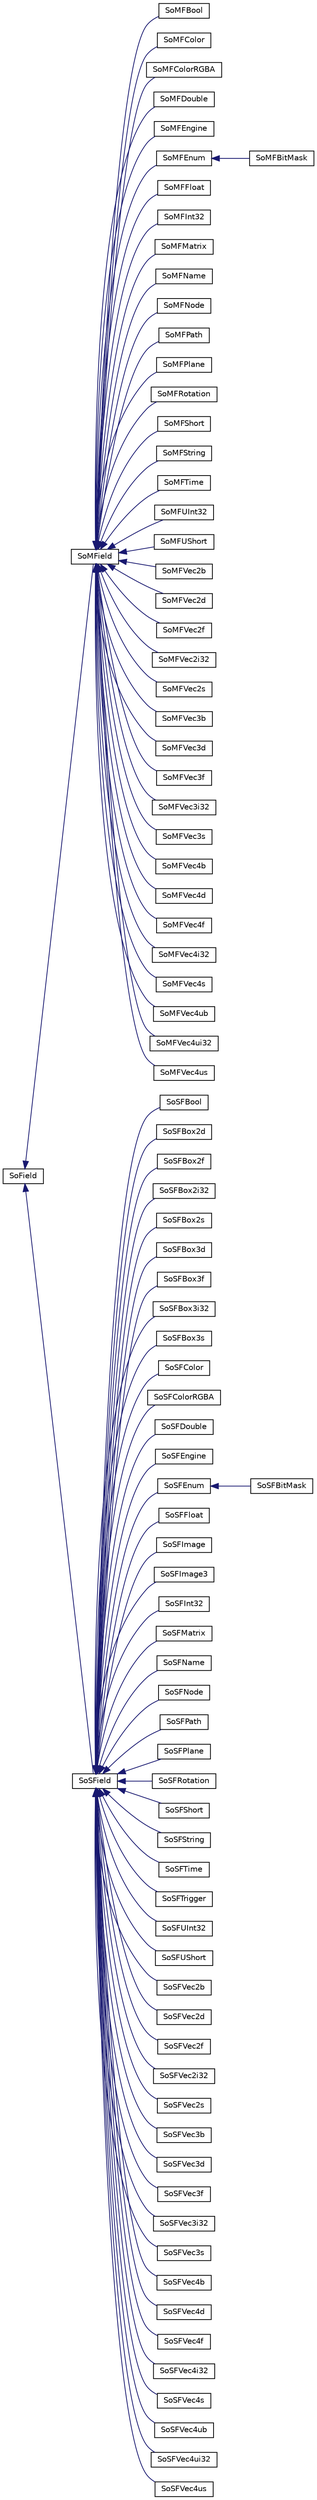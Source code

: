 digraph "Graphical Class Hierarchy"
{
 // LATEX_PDF_SIZE
  edge [fontname="Helvetica",fontsize="10",labelfontname="Helvetica",labelfontsize="10"];
  node [fontname="Helvetica",fontsize="10",shape=record];
  rankdir="LR";
  Node0 [label="SoField",height=0.2,width=0.4,color="black", fillcolor="white", style="filled",URL="$classSoField.html",tooltip="The SoField class is the top-level abstract base class for fields."];
  Node0 -> Node1 [dir="back",color="midnightblue",fontsize="10",style="solid",fontname="Helvetica"];
  Node1 [label="SoMField",height=0.2,width=0.4,color="black", fillcolor="white", style="filled",URL="$classSoMField.html",tooltip="The SoMField class is the base class for fields which can contain multiple values."];
  Node1 -> Node2 [dir="back",color="midnightblue",fontsize="10",style="solid",fontname="Helvetica"];
  Node2 [label="SoMFBool",height=0.2,width=0.4,color="black", fillcolor="white", style="filled",URL="$classSoMFBool.html",tooltip="The SoMFBool class is a container for SbBool values."];
  Node1 -> Node3 [dir="back",color="midnightblue",fontsize="10",style="solid",fontname="Helvetica"];
  Node3 [label="SoMFColor",height=0.2,width=0.4,color="black", fillcolor="white", style="filled",URL="$classSoMFColor.html",tooltip="The SoMFColor class is a container for SbColor values."];
  Node1 -> Node4 [dir="back",color="midnightblue",fontsize="10",style="solid",fontname="Helvetica"];
  Node4 [label="SoMFColorRGBA",height=0.2,width=0.4,color="black", fillcolor="white", style="filled",URL="$classSoMFColorRGBA.html",tooltip="The SoMFColorRGBA class is a container for SbColor4f values."];
  Node1 -> Node5 [dir="back",color="midnightblue",fontsize="10",style="solid",fontname="Helvetica"];
  Node5 [label="SoMFDouble",height=0.2,width=0.4,color="black", fillcolor="white", style="filled",URL="$classSoMFDouble.html",tooltip="The SoMFDouble class is a container for double float precision point values."];
  Node1 -> Node6 [dir="back",color="midnightblue",fontsize="10",style="solid",fontname="Helvetica"];
  Node6 [label="SoMFEngine",height=0.2,width=0.4,color="black", fillcolor="white", style="filled",URL="$classSoMFEngine.html",tooltip="The SoMFEngine class is a container for engines."];
  Node1 -> Node7 [dir="back",color="midnightblue",fontsize="10",style="solid",fontname="Helvetica"];
  Node7 [label="SoMFEnum",height=0.2,width=0.4,color="black", fillcolor="white", style="filled",URL="$classSoMFEnum.html",tooltip="The SoMFEnum class is a container for a set of enumerated values."];
  Node7 -> Node8 [dir="back",color="midnightblue",fontsize="10",style="solid",fontname="Helvetica"];
  Node8 [label="SoMFBitMask",height=0.2,width=0.4,color="black", fillcolor="white", style="filled",URL="$classSoMFBitMask.html",tooltip="The SoMFBitMask class is a container for a set of bitmasks."];
  Node1 -> Node9 [dir="back",color="midnightblue",fontsize="10",style="solid",fontname="Helvetica"];
  Node9 [label="SoMFFloat",height=0.2,width=0.4,color="black", fillcolor="white", style="filled",URL="$classSoMFFloat.html",tooltip="The SoMFFloat class is a container for floating point values."];
  Node1 -> Node10 [dir="back",color="midnightblue",fontsize="10",style="solid",fontname="Helvetica"];
  Node10 [label="SoMFInt32",height=0.2,width=0.4,color="black", fillcolor="white", style="filled",URL="$classSoMFInt32.html",tooltip="The SoMFInt32 class is a container for 32-bit integer values."];
  Node1 -> Node11 [dir="back",color="midnightblue",fontsize="10",style="solid",fontname="Helvetica"];
  Node11 [label="SoMFMatrix",height=0.2,width=0.4,color="black", fillcolor="white", style="filled",URL="$classSoMFMatrix.html",tooltip="The SoMFMatrix class is a container for SbMatrix values."];
  Node1 -> Node12 [dir="back",color="midnightblue",fontsize="10",style="solid",fontname="Helvetica"];
  Node12 [label="SoMFName",height=0.2,width=0.4,color="black", fillcolor="white", style="filled",URL="$classSoMFName.html",tooltip="The SoMFName class is a container for SbName values."];
  Node1 -> Node13 [dir="back",color="midnightblue",fontsize="10",style="solid",fontname="Helvetica"];
  Node13 [label="SoMFNode",height=0.2,width=0.4,color="black", fillcolor="white", style="filled",URL="$classSoMFNode.html",tooltip="The SoMFNode class is a container for nodes."];
  Node1 -> Node14 [dir="back",color="midnightblue",fontsize="10",style="solid",fontname="Helvetica"];
  Node14 [label="SoMFPath",height=0.2,width=0.4,color="black", fillcolor="white", style="filled",URL="$classSoMFPath.html",tooltip="The SoMFPath class is a container for paths."];
  Node1 -> Node15 [dir="back",color="midnightblue",fontsize="10",style="solid",fontname="Helvetica"];
  Node15 [label="SoMFPlane",height=0.2,width=0.4,color="black", fillcolor="white", style="filled",URL="$classSoMFPlane.html",tooltip="The SoMFPlane class is a container for SbPlane values."];
  Node1 -> Node16 [dir="back",color="midnightblue",fontsize="10",style="solid",fontname="Helvetica"];
  Node16 [label="SoMFRotation",height=0.2,width=0.4,color="black", fillcolor="white", style="filled",URL="$classSoMFRotation.html",tooltip="The SoMFRotation class is a container for SbRotation values."];
  Node1 -> Node17 [dir="back",color="midnightblue",fontsize="10",style="solid",fontname="Helvetica"];
  Node17 [label="SoMFShort",height=0.2,width=0.4,color="black", fillcolor="white", style="filled",URL="$classSoMFShort.html",tooltip="The SoMFShort class is a container for short integer values."];
  Node1 -> Node18 [dir="back",color="midnightblue",fontsize="10",style="solid",fontname="Helvetica"];
  Node18 [label="SoMFString",height=0.2,width=0.4,color="black", fillcolor="white", style="filled",URL="$classSoMFString.html",tooltip="The SoMFString class is a container for SbString values."];
  Node1 -> Node19 [dir="back",color="midnightblue",fontsize="10",style="solid",fontname="Helvetica"];
  Node19 [label="SoMFTime",height=0.2,width=0.4,color="black", fillcolor="white", style="filled",URL="$classSoMFTime.html",tooltip="The SoMFTime class is a container for SbTime values."];
  Node1 -> Node20 [dir="back",color="midnightblue",fontsize="10",style="solid",fontname="Helvetica"];
  Node20 [label="SoMFUInt32",height=0.2,width=0.4,color="black", fillcolor="white", style="filled",URL="$classSoMFUInt32.html",tooltip="The SoMFUInt32 class is a container for 32-bit unsigned integer values."];
  Node1 -> Node21 [dir="back",color="midnightblue",fontsize="10",style="solid",fontname="Helvetica"];
  Node21 [label="SoMFUShort",height=0.2,width=0.4,color="black", fillcolor="white", style="filled",URL="$classSoMFUShort.html",tooltip="The SoMFUShort class is a container for unsigned short integer values."];
  Node1 -> Node22 [dir="back",color="midnightblue",fontsize="10",style="solid",fontname="Helvetica"];
  Node22 [label="SoMFVec2b",height=0.2,width=0.4,color="black", fillcolor="white", style="filled",URL="$classSoMFVec2b.html",tooltip="The SoMFVec2b class is a container for SbVec2b vectors."];
  Node1 -> Node23 [dir="back",color="midnightblue",fontsize="10",style="solid",fontname="Helvetica"];
  Node23 [label="SoMFVec2d",height=0.2,width=0.4,color="black", fillcolor="white", style="filled",URL="$classSoMFVec2d.html",tooltip="The SoMFVec2d class is a container for SbVec2d vectors."];
  Node1 -> Node24 [dir="back",color="midnightblue",fontsize="10",style="solid",fontname="Helvetica"];
  Node24 [label="SoMFVec2f",height=0.2,width=0.4,color="black", fillcolor="white", style="filled",URL="$classSoMFVec2f.html",tooltip="The SoMFVec2f class is a container for SbVec2f vectors."];
  Node1 -> Node25 [dir="back",color="midnightblue",fontsize="10",style="solid",fontname="Helvetica"];
  Node25 [label="SoMFVec2i32",height=0.2,width=0.4,color="black", fillcolor="white", style="filled",URL="$classSoMFVec2i32.html",tooltip="The SoMFVec2i32 class is a container for SbVec2i32 vectors."];
  Node1 -> Node26 [dir="back",color="midnightblue",fontsize="10",style="solid",fontname="Helvetica"];
  Node26 [label="SoMFVec2s",height=0.2,width=0.4,color="black", fillcolor="white", style="filled",URL="$classSoMFVec2s.html",tooltip="The SoMFVec2s class is a container for SbVec2s vectors."];
  Node1 -> Node27 [dir="back",color="midnightblue",fontsize="10",style="solid",fontname="Helvetica"];
  Node27 [label="SoMFVec3b",height=0.2,width=0.4,color="black", fillcolor="white", style="filled",URL="$classSoMFVec3b.html",tooltip="The SoMFVec3b class is a container for SbVec3b vectors."];
  Node1 -> Node28 [dir="back",color="midnightblue",fontsize="10",style="solid",fontname="Helvetica"];
  Node28 [label="SoMFVec3d",height=0.2,width=0.4,color="black", fillcolor="white", style="filled",URL="$classSoMFVec3d.html",tooltip="The SoMFVec3d class is a container for SbVec3d vectors."];
  Node1 -> Node29 [dir="back",color="midnightblue",fontsize="10",style="solid",fontname="Helvetica"];
  Node29 [label="SoMFVec3f",height=0.2,width=0.4,color="black", fillcolor="white", style="filled",URL="$classSoMFVec3f.html",tooltip="The SoMFVec3f class is a container for SbVec3f vectors."];
  Node1 -> Node30 [dir="back",color="midnightblue",fontsize="10",style="solid",fontname="Helvetica"];
  Node30 [label="SoMFVec3i32",height=0.2,width=0.4,color="black", fillcolor="white", style="filled",URL="$classSoMFVec3i32.html",tooltip="The SoMFVec3i32 class is a container for SbVec3i32 vectors."];
  Node1 -> Node31 [dir="back",color="midnightblue",fontsize="10",style="solid",fontname="Helvetica"];
  Node31 [label="SoMFVec3s",height=0.2,width=0.4,color="black", fillcolor="white", style="filled",URL="$classSoMFVec3s.html",tooltip="The SoMFVec3s class is a container for SbVec3s vectors."];
  Node1 -> Node32 [dir="back",color="midnightblue",fontsize="10",style="solid",fontname="Helvetica"];
  Node32 [label="SoMFVec4b",height=0.2,width=0.4,color="black", fillcolor="white", style="filled",URL="$classSoMFVec4b.html",tooltip="The SoMFVec4b class is a container for SbVec4b vectors."];
  Node1 -> Node33 [dir="back",color="midnightblue",fontsize="10",style="solid",fontname="Helvetica"];
  Node33 [label="SoMFVec4d",height=0.2,width=0.4,color="black", fillcolor="white", style="filled",URL="$classSoMFVec4d.html",tooltip="The SoMFVec4d class is a container for SbVec4d vectors."];
  Node1 -> Node34 [dir="back",color="midnightblue",fontsize="10",style="solid",fontname="Helvetica"];
  Node34 [label="SoMFVec4f",height=0.2,width=0.4,color="black", fillcolor="white", style="filled",URL="$classSoMFVec4f.html",tooltip="The SoMFVec4f class is a container for SbVec4f vectors."];
  Node1 -> Node35 [dir="back",color="midnightblue",fontsize="10",style="solid",fontname="Helvetica"];
  Node35 [label="SoMFVec4i32",height=0.2,width=0.4,color="black", fillcolor="white", style="filled",URL="$classSoMFVec4i32.html",tooltip="The SoMFVec4i32 class is a container for SbVec4i32 vectors."];
  Node1 -> Node36 [dir="back",color="midnightblue",fontsize="10",style="solid",fontname="Helvetica"];
  Node36 [label="SoMFVec4s",height=0.2,width=0.4,color="black", fillcolor="white", style="filled",URL="$classSoMFVec4s.html",tooltip="The SoMFVec4s class is a container for SbVec4s vectors."];
  Node1 -> Node37 [dir="back",color="midnightblue",fontsize="10",style="solid",fontname="Helvetica"];
  Node37 [label="SoMFVec4ub",height=0.2,width=0.4,color="black", fillcolor="white", style="filled",URL="$classSoMFVec4ub.html",tooltip="The SoMFVec4ub class is a container for SbVec4ub vectors."];
  Node1 -> Node38 [dir="back",color="midnightblue",fontsize="10",style="solid",fontname="Helvetica"];
  Node38 [label="SoMFVec4ui32",height=0.2,width=0.4,color="black", fillcolor="white", style="filled",URL="$classSoMFVec4ui32.html",tooltip="The SoMFVec4ui32 class is a container for SbVec4ui32 vectors."];
  Node1 -> Node39 [dir="back",color="midnightblue",fontsize="10",style="solid",fontname="Helvetica"];
  Node39 [label="SoMFVec4us",height=0.2,width=0.4,color="black", fillcolor="white", style="filled",URL="$classSoMFVec4us.html",tooltip="The SoMFVec4us class is a container for SbVec4us vectors."];
  Node0 -> Node40 [dir="back",color="midnightblue",fontsize="10",style="solid",fontname="Helvetica"];
  Node40 [label="SoSField",height=0.2,width=0.4,color="black", fillcolor="white", style="filled",URL="$classSoSField.html",tooltip="The SoSField class is the base class for fields which contains only a single value."];
  Node40 -> Node41 [dir="back",color="midnightblue",fontsize="10",style="solid",fontname="Helvetica"];
  Node41 [label="SoSFBool",height=0.2,width=0.4,color="black", fillcolor="white", style="filled",URL="$classSoSFBool.html",tooltip="The SoSFBool class is a container for an SbBool value."];
  Node40 -> Node42 [dir="back",color="midnightblue",fontsize="10",style="solid",fontname="Helvetica"];
  Node42 [label="SoSFBox2d",height=0.2,width=0.4,color="black", fillcolor="white", style="filled",URL="$classSoSFBox2d.html",tooltip="The SoSFBox2d class is a container for an SbBox2d vector."];
  Node40 -> Node43 [dir="back",color="midnightblue",fontsize="10",style="solid",fontname="Helvetica"];
  Node43 [label="SoSFBox2f",height=0.2,width=0.4,color="black", fillcolor="white", style="filled",URL="$classSoSFBox2f.html",tooltip="The SoSFBox2f class is a container for an SbBox2f vector."];
  Node40 -> Node44 [dir="back",color="midnightblue",fontsize="10",style="solid",fontname="Helvetica"];
  Node44 [label="SoSFBox2i32",height=0.2,width=0.4,color="black", fillcolor="white", style="filled",URL="$classSoSFBox2i32.html",tooltip="The SoSFBox2i32 class is a container for an SbBox2i32 vector."];
  Node40 -> Node45 [dir="back",color="midnightblue",fontsize="10",style="solid",fontname="Helvetica"];
  Node45 [label="SoSFBox2s",height=0.2,width=0.4,color="black", fillcolor="white", style="filled",URL="$classSoSFBox2s.html",tooltip="The SoSFBox2s class is a container for an SbBox2s vector."];
  Node40 -> Node46 [dir="back",color="midnightblue",fontsize="10",style="solid",fontname="Helvetica"];
  Node46 [label="SoSFBox3d",height=0.2,width=0.4,color="black", fillcolor="white", style="filled",URL="$classSoSFBox3d.html",tooltip="The SoSFBox3d class is a container for an SbBox3d vector."];
  Node40 -> Node47 [dir="back",color="midnightblue",fontsize="10",style="solid",fontname="Helvetica"];
  Node47 [label="SoSFBox3f",height=0.2,width=0.4,color="black", fillcolor="white", style="filled",URL="$classSoSFBox3f.html",tooltip="The SoSFBox3f class is a container for an SbBox3f vector."];
  Node40 -> Node48 [dir="back",color="midnightblue",fontsize="10",style="solid",fontname="Helvetica"];
  Node48 [label="SoSFBox3i32",height=0.2,width=0.4,color="black", fillcolor="white", style="filled",URL="$classSoSFBox3i32.html",tooltip="The SoSFBox3i32 class is a container for an SbBox3i32 vector."];
  Node40 -> Node49 [dir="back",color="midnightblue",fontsize="10",style="solid",fontname="Helvetica"];
  Node49 [label="SoSFBox3s",height=0.2,width=0.4,color="black", fillcolor="white", style="filled",URL="$classSoSFBox3s.html",tooltip="The SoSFBox3s class is a container for an SbBox3s vector."];
  Node40 -> Node50 [dir="back",color="midnightblue",fontsize="10",style="solid",fontname="Helvetica"];
  Node50 [label="SoSFColor",height=0.2,width=0.4,color="black", fillcolor="white", style="filled",URL="$classSoSFColor.html",tooltip="The SoSFColor class is a container for an SbColor value."];
  Node40 -> Node51 [dir="back",color="midnightblue",fontsize="10",style="solid",fontname="Helvetica"];
  Node51 [label="SoSFColorRGBA",height=0.2,width=0.4,color="black", fillcolor="white", style="filled",URL="$classSoSFColorRGBA.html",tooltip="The SoSFColorRGBA class is a container for an SbColor4f value."];
  Node40 -> Node52 [dir="back",color="midnightblue",fontsize="10",style="solid",fontname="Helvetica"];
  Node52 [label="SoSFDouble",height=0.2,width=0.4,color="black", fillcolor="white", style="filled",URL="$classSoSFDouble.html",tooltip="The SoSFDouble class is a container for a double precision floating point value."];
  Node40 -> Node53 [dir="back",color="midnightblue",fontsize="10",style="solid",fontname="Helvetica"];
  Node53 [label="SoSFEngine",height=0.2,width=0.4,color="black", fillcolor="white", style="filled",URL="$classSoSFEngine.html",tooltip="The SoSFEngine class is a container for a single engine."];
  Node40 -> Node54 [dir="back",color="midnightblue",fontsize="10",style="solid",fontname="Helvetica"];
  Node54 [label="SoSFEnum",height=0.2,width=0.4,color="black", fillcolor="white", style="filled",URL="$classSoSFEnum.html",tooltip="The SoSFEnum class is a container for an enum value."];
  Node54 -> Node55 [dir="back",color="midnightblue",fontsize="10",style="solid",fontname="Helvetica"];
  Node55 [label="SoSFBitMask",height=0.2,width=0.4,color="black", fillcolor="white", style="filled",URL="$classSoSFBitMask.html",tooltip="The SoSFBitMask class is a container for a set of bit flags."];
  Node40 -> Node56 [dir="back",color="midnightblue",fontsize="10",style="solid",fontname="Helvetica"];
  Node56 [label="SoSFFloat",height=0.2,width=0.4,color="black", fillcolor="white", style="filled",URL="$classSoSFFloat.html",tooltip="The SoSFFloat class is a container for a floating point value."];
  Node40 -> Node57 [dir="back",color="midnightblue",fontsize="10",style="solid",fontname="Helvetica"];
  Node57 [label="SoSFImage",height=0.2,width=0.4,color="black", fillcolor="white", style="filled",URL="$classSoSFImage.html",tooltip="The SoSFImage class is used to store pixel images."];
  Node40 -> Node58 [dir="back",color="midnightblue",fontsize="10",style="solid",fontname="Helvetica"];
  Node58 [label="SoSFImage3",height=0.2,width=0.4,color="black", fillcolor="white", style="filled",URL="$classSoSFImage3.html",tooltip="The SoSFImage3 class is used to store 3D (volume) images."];
  Node40 -> Node59 [dir="back",color="midnightblue",fontsize="10",style="solid",fontname="Helvetica"];
  Node59 [label="SoSFInt32",height=0.2,width=0.4,color="black", fillcolor="white", style="filled",URL="$classSoSFInt32.html",tooltip="The SoSFInt32 class is a container for a 32-bit integer value."];
  Node40 -> Node60 [dir="back",color="midnightblue",fontsize="10",style="solid",fontname="Helvetica"];
  Node60 [label="SoSFMatrix",height=0.2,width=0.4,color="black", fillcolor="white", style="filled",URL="$classSoSFMatrix.html",tooltip="The SoSFMatrix class is a container for an SbMatrix."];
  Node40 -> Node61 [dir="back",color="midnightblue",fontsize="10",style="solid",fontname="Helvetica"];
  Node61 [label="SoSFName",height=0.2,width=0.4,color="black", fillcolor="white", style="filled",URL="$classSoSFName.html",tooltip="The SoSFName class is a container for an SbName."];
  Node40 -> Node62 [dir="back",color="midnightblue",fontsize="10",style="solid",fontname="Helvetica"];
  Node62 [label="SoSFNode",height=0.2,width=0.4,color="black", fillcolor="white", style="filled",URL="$classSoSFNode.html",tooltip="The SoSFNode class is a container for a single node."];
  Node40 -> Node63 [dir="back",color="midnightblue",fontsize="10",style="solid",fontname="Helvetica"];
  Node63 [label="SoSFPath",height=0.2,width=0.4,color="black", fillcolor="white", style="filled",URL="$classSoSFPath.html",tooltip="The SoSFPath class is a container for a single path."];
  Node40 -> Node64 [dir="back",color="midnightblue",fontsize="10",style="solid",fontname="Helvetica"];
  Node64 [label="SoSFPlane",height=0.2,width=0.4,color="black", fillcolor="white", style="filled",URL="$classSoSFPlane.html",tooltip="The SoSFPlane class is a container for an SbPlane value."];
  Node40 -> Node65 [dir="back",color="midnightblue",fontsize="10",style="solid",fontname="Helvetica"];
  Node65 [label="SoSFRotation",height=0.2,width=0.4,color="black", fillcolor="white", style="filled",URL="$classSoSFRotation.html",tooltip="The SoSFRotation class is a container for an SbRotation."];
  Node40 -> Node66 [dir="back",color="midnightblue",fontsize="10",style="solid",fontname="Helvetica"];
  Node66 [label="SoSFShort",height=0.2,width=0.4,color="black", fillcolor="white", style="filled",URL="$classSoSFShort.html",tooltip="The SoSFShort class is a container for a short integer value."];
  Node40 -> Node67 [dir="back",color="midnightblue",fontsize="10",style="solid",fontname="Helvetica"];
  Node67 [label="SoSFString",height=0.2,width=0.4,color="black", fillcolor="white", style="filled",URL="$classSoSFString.html",tooltip="The SoSFString class is a container for an SbString."];
  Node40 -> Node68 [dir="back",color="midnightblue",fontsize="10",style="solid",fontname="Helvetica"];
  Node68 [label="SoSFTime",height=0.2,width=0.4,color="black", fillcolor="white", style="filled",URL="$classSoSFTime.html",tooltip="The SoSFTime class is a container for an SbTime value."];
  Node40 -> Node69 [dir="back",color="midnightblue",fontsize="10",style="solid",fontname="Helvetica"];
  Node69 [label="SoSFTrigger",height=0.2,width=0.4,color="black", fillcolor="white", style="filled",URL="$classSoSFTrigger.html",tooltip="The SoSFTrigger class is the \"void\" class used for detecting field changes."];
  Node40 -> Node70 [dir="back",color="midnightblue",fontsize="10",style="solid",fontname="Helvetica"];
  Node70 [label="SoSFUInt32",height=0.2,width=0.4,color="black", fillcolor="white", style="filled",URL="$classSoSFUInt32.html",tooltip="The SoSFUInt32 class is a container for a 32-bit unsigned integer value."];
  Node40 -> Node71 [dir="back",color="midnightblue",fontsize="10",style="solid",fontname="Helvetica"];
  Node71 [label="SoSFUShort",height=0.2,width=0.4,color="black", fillcolor="white", style="filled",URL="$classSoSFUShort.html",tooltip="The SoSFUShort class is a container for a unsigned short integer value."];
  Node40 -> Node72 [dir="back",color="midnightblue",fontsize="10",style="solid",fontname="Helvetica"];
  Node72 [label="SoSFVec2b",height=0.2,width=0.4,color="black", fillcolor="white", style="filled",URL="$classSoSFVec2b.html",tooltip="The SoSFVec2b class is a container for an SbVec2b vector."];
  Node40 -> Node73 [dir="back",color="midnightblue",fontsize="10",style="solid",fontname="Helvetica"];
  Node73 [label="SoSFVec2d",height=0.2,width=0.4,color="black", fillcolor="white", style="filled",URL="$classSoSFVec2d.html",tooltip="The SoSFVec2d class is a container for an SbVec2d vector."];
  Node40 -> Node74 [dir="back",color="midnightblue",fontsize="10",style="solid",fontname="Helvetica"];
  Node74 [label="SoSFVec2f",height=0.2,width=0.4,color="black", fillcolor="white", style="filled",URL="$classSoSFVec2f.html",tooltip="The SoSFVec2f class is a container for an SbVec2f vector."];
  Node40 -> Node75 [dir="back",color="midnightblue",fontsize="10",style="solid",fontname="Helvetica"];
  Node75 [label="SoSFVec2i32",height=0.2,width=0.4,color="black", fillcolor="white", style="filled",URL="$classSoSFVec2i32.html",tooltip="The SoSFVec2i32 class is a container for an SbVec2i32 vector."];
  Node40 -> Node76 [dir="back",color="midnightblue",fontsize="10",style="solid",fontname="Helvetica"];
  Node76 [label="SoSFVec2s",height=0.2,width=0.4,color="black", fillcolor="white", style="filled",URL="$classSoSFVec2s.html",tooltip="The SoSFVec2s class is a container for an SbVec2s vector."];
  Node40 -> Node77 [dir="back",color="midnightblue",fontsize="10",style="solid",fontname="Helvetica"];
  Node77 [label="SoSFVec3b",height=0.2,width=0.4,color="black", fillcolor="white", style="filled",URL="$classSoSFVec3b.html",tooltip="The SoSFVec3b class is a container for an SbVec3b vector."];
  Node40 -> Node78 [dir="back",color="midnightblue",fontsize="10",style="solid",fontname="Helvetica"];
  Node78 [label="SoSFVec3d",height=0.2,width=0.4,color="black", fillcolor="white", style="filled",URL="$classSoSFVec3d.html",tooltip="The SoSFVec3d class is a container for an SbVec3d vector."];
  Node40 -> Node79 [dir="back",color="midnightblue",fontsize="10",style="solid",fontname="Helvetica"];
  Node79 [label="SoSFVec3f",height=0.2,width=0.4,color="black", fillcolor="white", style="filled",URL="$classSoSFVec3f.html",tooltip="The SoSFVec3f class is a container for an SbVec3f vector."];
  Node40 -> Node80 [dir="back",color="midnightblue",fontsize="10",style="solid",fontname="Helvetica"];
  Node80 [label="SoSFVec3i32",height=0.2,width=0.4,color="black", fillcolor="white", style="filled",URL="$classSoSFVec3i32.html",tooltip="The SoSFVec3i32 class is a container for an SbVec3i32 vector."];
  Node40 -> Node81 [dir="back",color="midnightblue",fontsize="10",style="solid",fontname="Helvetica"];
  Node81 [label="SoSFVec3s",height=0.2,width=0.4,color="black", fillcolor="white", style="filled",URL="$classSoSFVec3s.html",tooltip="The SoSFVec3s class is a container for an SbVec3s vector."];
  Node40 -> Node82 [dir="back",color="midnightblue",fontsize="10",style="solid",fontname="Helvetica"];
  Node82 [label="SoSFVec4b",height=0.2,width=0.4,color="black", fillcolor="white", style="filled",URL="$classSoSFVec4b.html",tooltip="The SoSFVec4b class is a container for an SbVec4b vector."];
  Node40 -> Node83 [dir="back",color="midnightblue",fontsize="10",style="solid",fontname="Helvetica"];
  Node83 [label="SoSFVec4d",height=0.2,width=0.4,color="black", fillcolor="white", style="filled",URL="$classSoSFVec4d.html",tooltip="The SoSFVec4d class is a container for an SbVec4d vector."];
  Node40 -> Node84 [dir="back",color="midnightblue",fontsize="10",style="solid",fontname="Helvetica"];
  Node84 [label="SoSFVec4f",height=0.2,width=0.4,color="black", fillcolor="white", style="filled",URL="$classSoSFVec4f.html",tooltip="The SoSFVec4f class is a container for an SbVec4f vector."];
  Node40 -> Node85 [dir="back",color="midnightblue",fontsize="10",style="solid",fontname="Helvetica"];
  Node85 [label="SoSFVec4i32",height=0.2,width=0.4,color="black", fillcolor="white", style="filled",URL="$classSoSFVec4i32.html",tooltip="The SoSFVec4i32 class is a container for an SbVec4i32 vector."];
  Node40 -> Node86 [dir="back",color="midnightblue",fontsize="10",style="solid",fontname="Helvetica"];
  Node86 [label="SoSFVec4s",height=0.2,width=0.4,color="black", fillcolor="white", style="filled",URL="$classSoSFVec4s.html",tooltip="The SoSFVec4s class is a container for an SbVec4s vector."];
  Node40 -> Node87 [dir="back",color="midnightblue",fontsize="10",style="solid",fontname="Helvetica"];
  Node87 [label="SoSFVec4ub",height=0.2,width=0.4,color="black", fillcolor="white", style="filled",URL="$classSoSFVec4ub.html",tooltip="The SoSFVec4ub class is a container for an SbVec4ub vector."];
  Node40 -> Node88 [dir="back",color="midnightblue",fontsize="10",style="solid",fontname="Helvetica"];
  Node88 [label="SoSFVec4ui32",height=0.2,width=0.4,color="black", fillcolor="white", style="filled",URL="$classSoSFVec4ui32.html",tooltip="The SoSFVec4ui32 class is a container for an SbVec4ui32 vector."];
  Node40 -> Node89 [dir="back",color="midnightblue",fontsize="10",style="solid",fontname="Helvetica"];
  Node89 [label="SoSFVec4us",height=0.2,width=0.4,color="black", fillcolor="white", style="filled",URL="$classSoSFVec4us.html",tooltip="The SoSFVec4us class is a container for an SbVec4us vector."];
}

